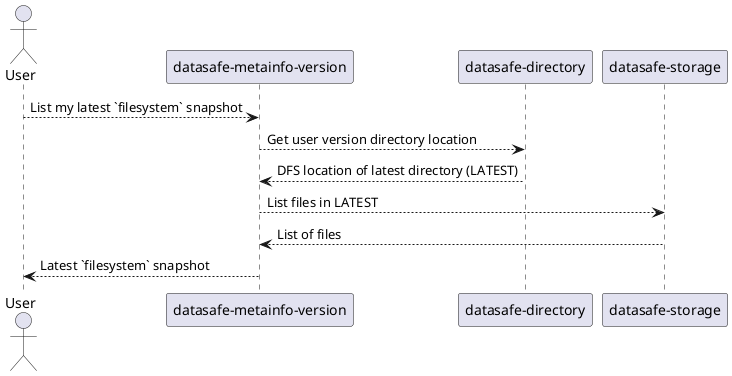 @startuml
actor User
User --> "datasafe-metainfo-version" as meta : List my latest `filesystem` snapshot
meta --> "datasafe-directory" as directory : Get user version directory location
directory --> meta : DFS location of latest directory (LATEST)
meta --> "datasafe-storage" as s3 : List files in LATEST
s3 --> meta : List of files
meta --> User : Latest `filesystem` snapshot
@enduml